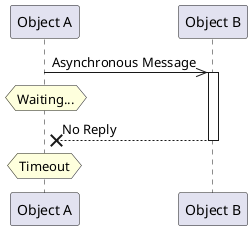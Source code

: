 @startuml

participant "Object A" as A
participant "Object B" as B

A ->> B : Asynchronous Message
activate B

hnote over A : Waiting...

A x<-- B : No Reply
deactivate B

hnote over A : Timeout

@enduml
